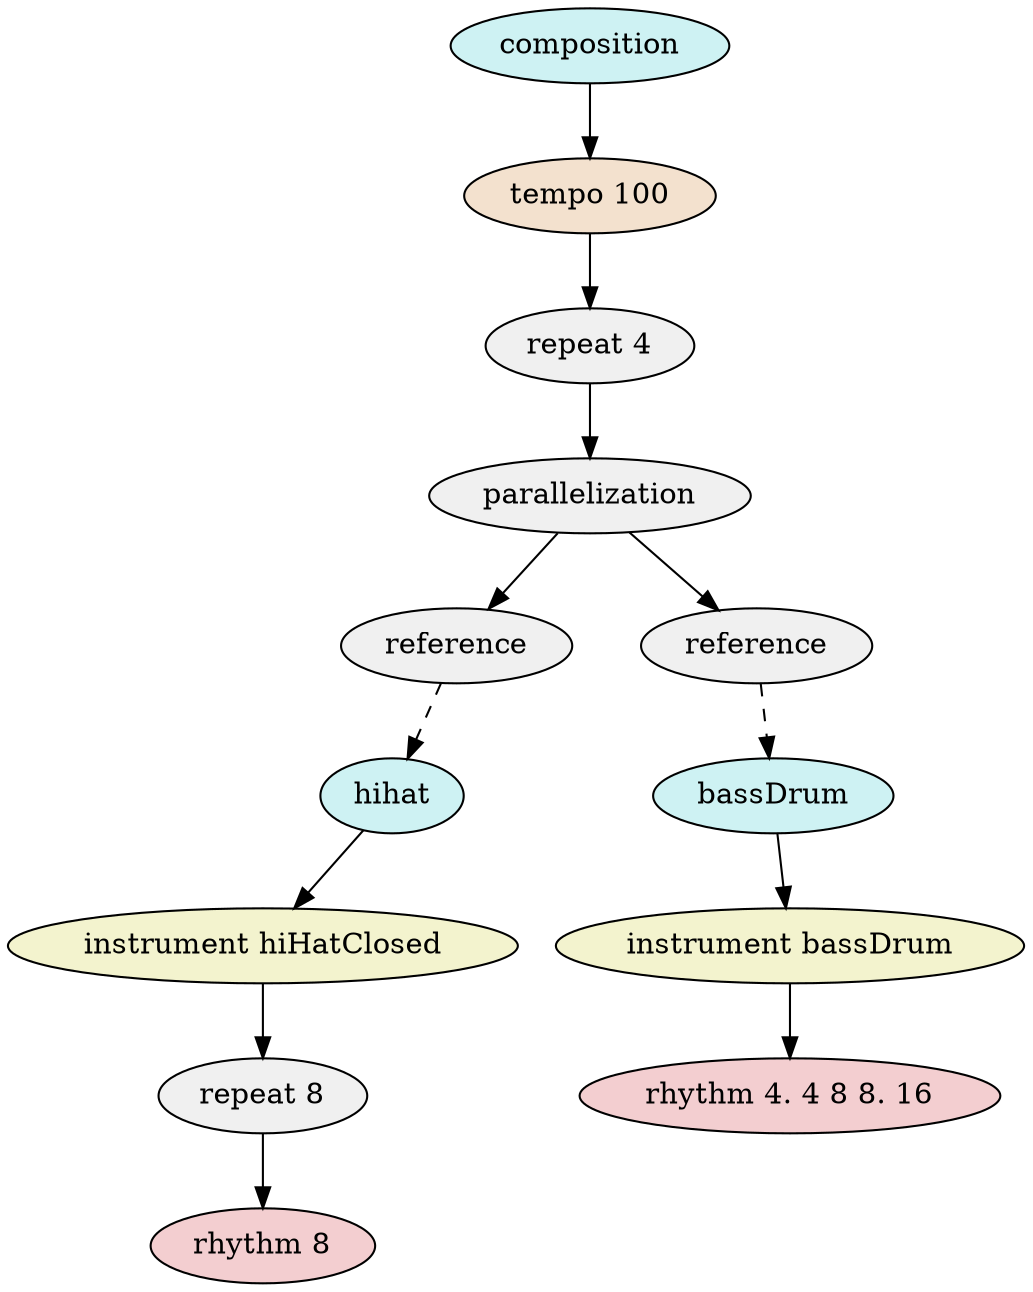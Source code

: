 digraph compositionModel {
    graph [ordering="out"];
    n0 [fillcolor="#cef2f3",style="filled",label="composition"];
    n1 [fillcolor="#f3e1ce",style="filled",label="tempo 100"];
    n0 -> n1;
    n2 [fillcolor="#f0f0f0",style="filled",label="repeat 4"];
    n1 -> n2;
    n3 [fillcolor="#f0f0f0",style="filled",label="parallelization"];
    n2 -> n3;
    n4 [fillcolor="#f0f0f0",style="filled",label="reference"];
    n3 -> n4;
    n5 [fillcolor="#f0f0f0",style="filled",label="reference"];
    n3 -> n5;
    n6 [fillcolor="#cef2f3",style="filled",label="hihat"];
    n7 [fillcolor="#f3f3ce",style="filled",label="instrument hiHatClosed"];
    n6 -> n7;
    n8 [fillcolor="#f0f0f0",style="filled",label="repeat 8"];
    n7 -> n8;
    n9 [fillcolor="#f3ced0",style="filled",label="rhythm 8"];
    n8 -> n9;
    n10 [fillcolor="#cef2f3",style="filled",label="bassDrum"];
    n11 [fillcolor="#f3f3ce",style="filled",label="instrument bassDrum"];
    n10 -> n11;
    n12 [fillcolor="#f3ced0",style="filled",label="rhythm 4. 4 8 8. 16"];
    n11 -> n12;
    n4 -> n6 [style="dashed"];
    n5 -> n10 [style="dashed"];
}